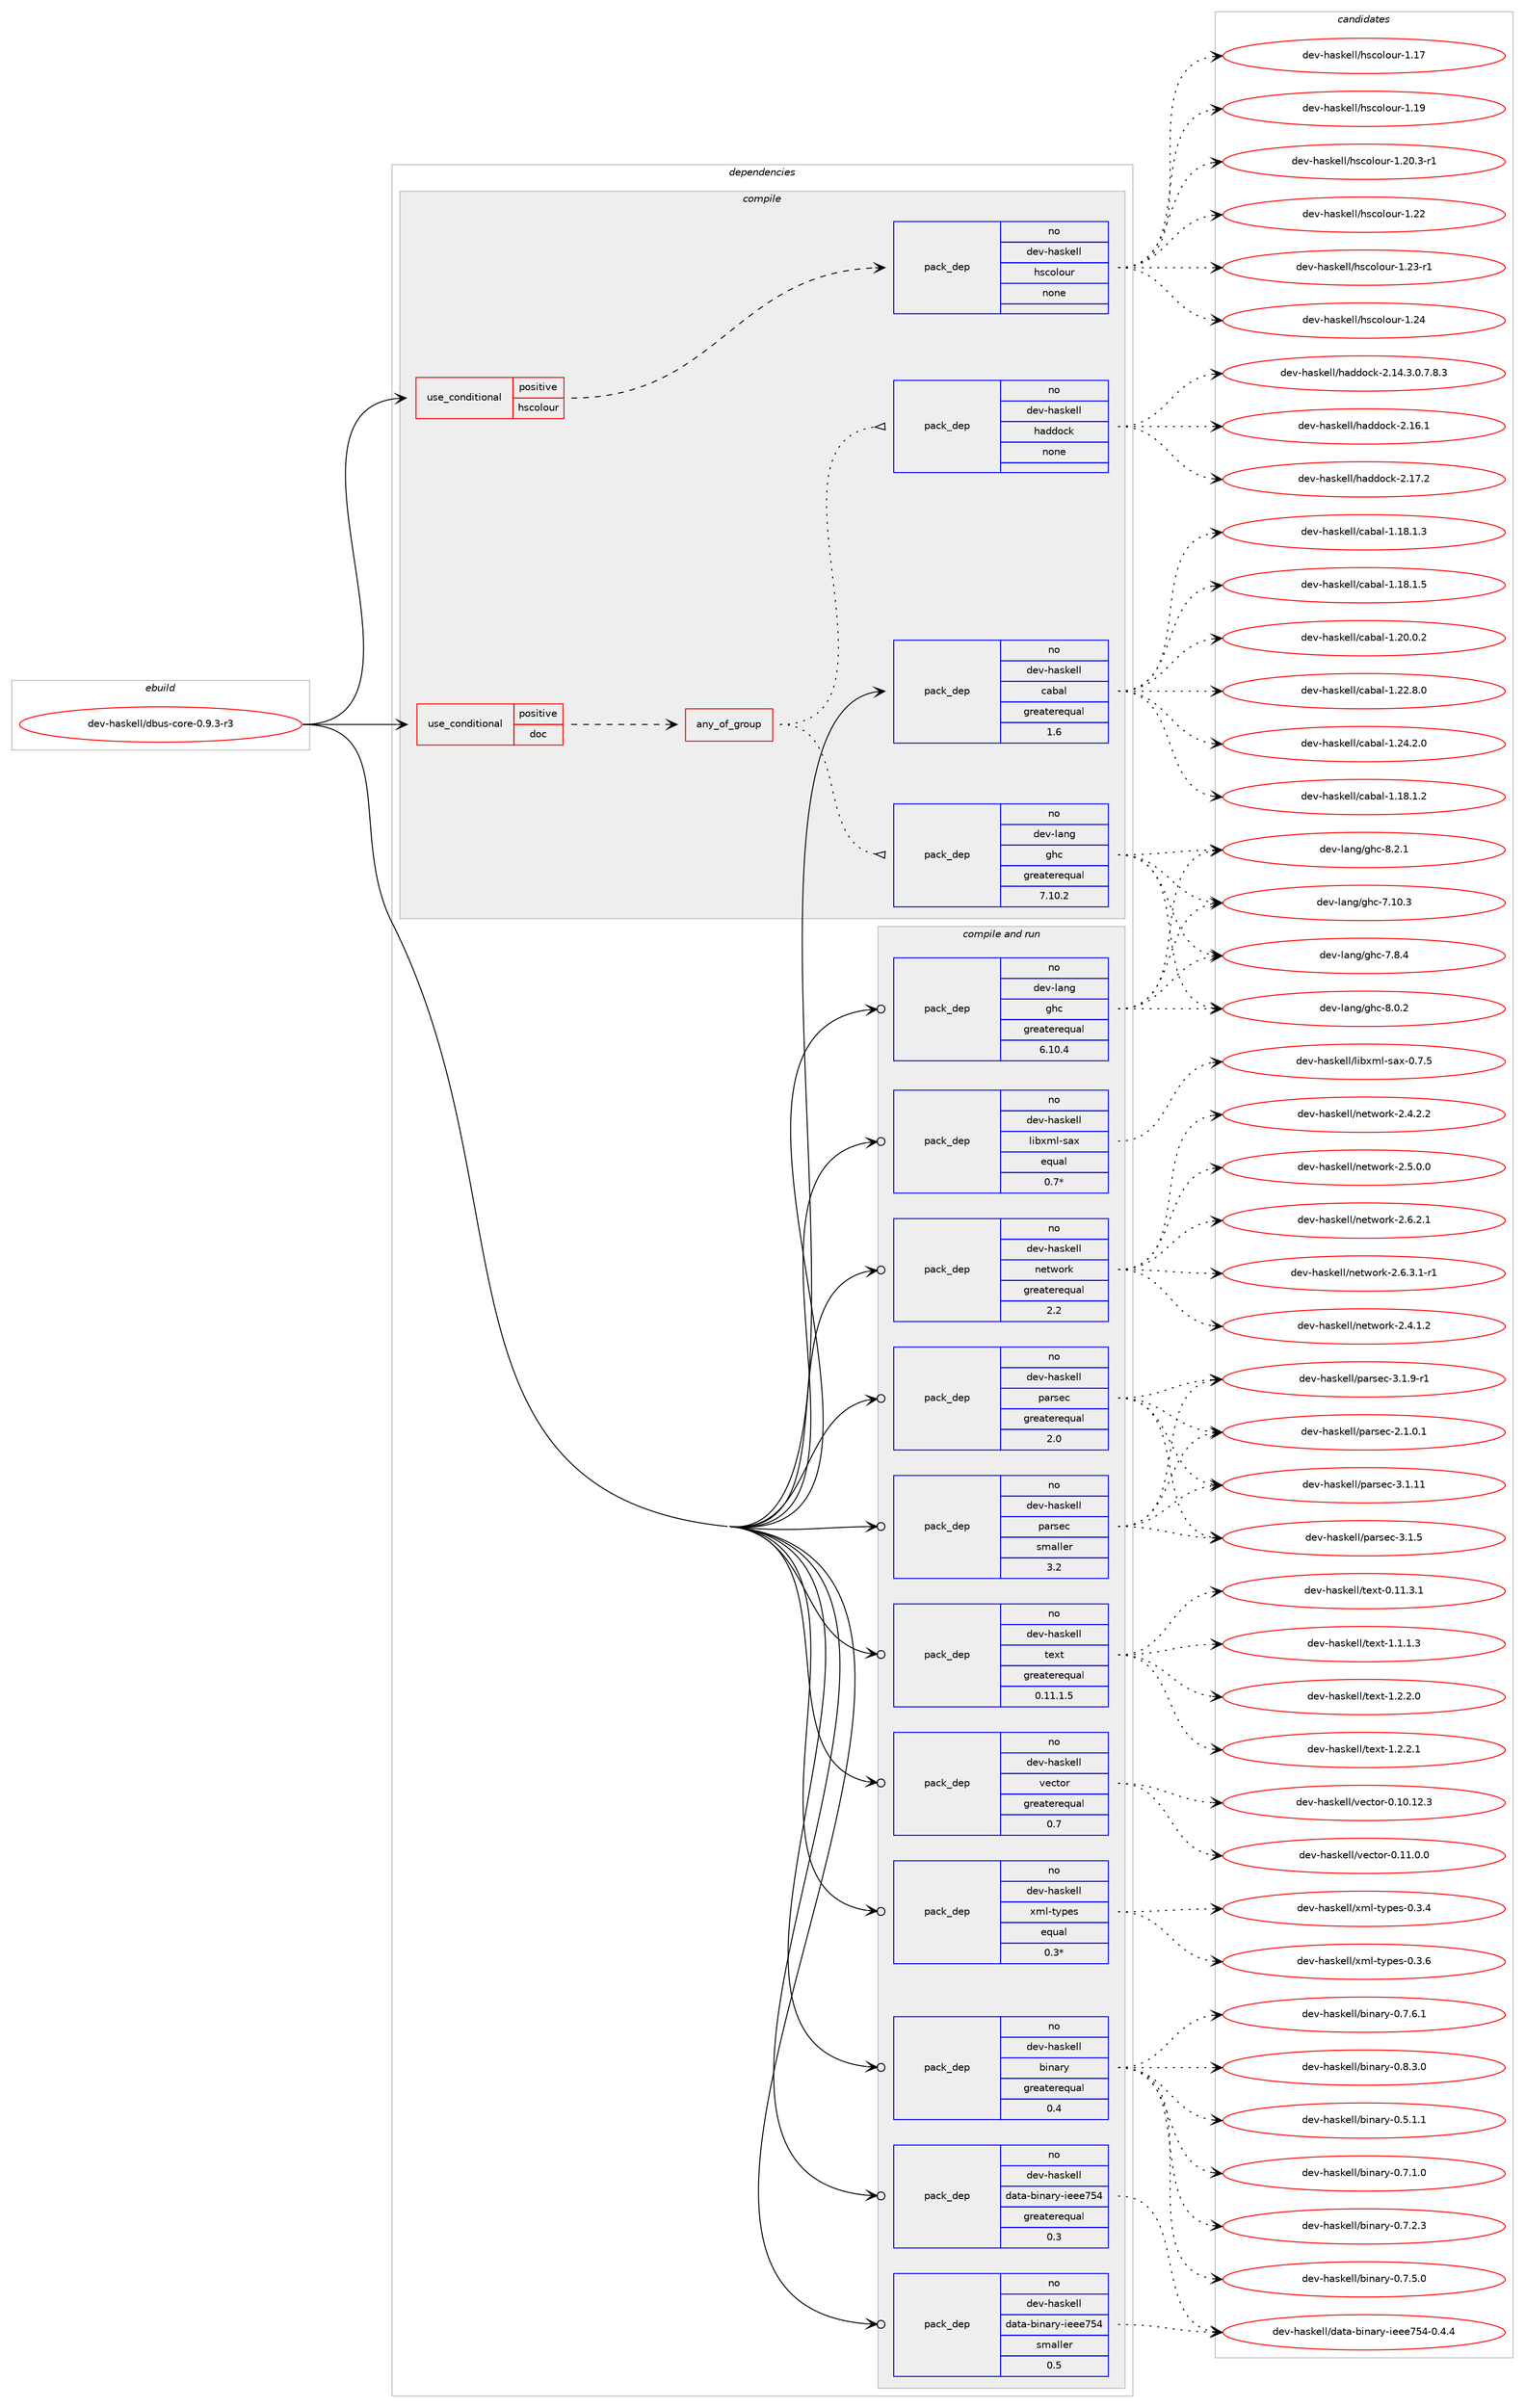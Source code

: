 digraph prolog {

# *************
# Graph options
# *************

newrank=true;
concentrate=true;
compound=true;
graph [rankdir=LR,fontname=Helvetica,fontsize=10,ranksep=1.5];#, ranksep=2.5, nodesep=0.2];
edge  [arrowhead=vee];
node  [fontname=Helvetica,fontsize=10];

# **********
# The ebuild
# **********

subgraph cluster_leftcol {
color=gray;
rank=same;
label=<<i>ebuild</i>>;
id [label="dev-haskell/dbus-core-0.9.3-r3", color=red, width=4, href="../dev-haskell/dbus-core-0.9.3-r3.svg"];
}

# ****************
# The dependencies
# ****************

subgraph cluster_midcol {
color=gray;
label=<<i>dependencies</i>>;
subgraph cluster_compile {
fillcolor="#eeeeee";
style=filled;
label=<<i>compile</i>>;
subgraph cond18656 {
dependency79147 [label=<<TABLE BORDER="0" CELLBORDER="1" CELLSPACING="0" CELLPADDING="4"><TR><TD ROWSPAN="3" CELLPADDING="10">use_conditional</TD></TR><TR><TD>positive</TD></TR><TR><TD>doc</TD></TR></TABLE>>, shape=none, color=red];
subgraph any1907 {
dependency79148 [label=<<TABLE BORDER="0" CELLBORDER="1" CELLSPACING="0" CELLPADDING="4"><TR><TD CELLPADDING="10">any_of_group</TD></TR></TABLE>>, shape=none, color=red];subgraph pack58554 {
dependency79149 [label=<<TABLE BORDER="0" CELLBORDER="1" CELLSPACING="0" CELLPADDING="4" WIDTH="220"><TR><TD ROWSPAN="6" CELLPADDING="30">pack_dep</TD></TR><TR><TD WIDTH="110">no</TD></TR><TR><TD>dev-haskell</TD></TR><TR><TD>haddock</TD></TR><TR><TD>none</TD></TR><TR><TD></TD></TR></TABLE>>, shape=none, color=blue];
}
dependency79148:e -> dependency79149:w [weight=20,style="dotted",arrowhead="oinv"];
subgraph pack58555 {
dependency79150 [label=<<TABLE BORDER="0" CELLBORDER="1" CELLSPACING="0" CELLPADDING="4" WIDTH="220"><TR><TD ROWSPAN="6" CELLPADDING="30">pack_dep</TD></TR><TR><TD WIDTH="110">no</TD></TR><TR><TD>dev-lang</TD></TR><TR><TD>ghc</TD></TR><TR><TD>greaterequal</TD></TR><TR><TD>7.10.2</TD></TR></TABLE>>, shape=none, color=blue];
}
dependency79148:e -> dependency79150:w [weight=20,style="dotted",arrowhead="oinv"];
}
dependency79147:e -> dependency79148:w [weight=20,style="dashed",arrowhead="vee"];
}
id:e -> dependency79147:w [weight=20,style="solid",arrowhead="vee"];
subgraph cond18657 {
dependency79151 [label=<<TABLE BORDER="0" CELLBORDER="1" CELLSPACING="0" CELLPADDING="4"><TR><TD ROWSPAN="3" CELLPADDING="10">use_conditional</TD></TR><TR><TD>positive</TD></TR><TR><TD>hscolour</TD></TR></TABLE>>, shape=none, color=red];
subgraph pack58556 {
dependency79152 [label=<<TABLE BORDER="0" CELLBORDER="1" CELLSPACING="0" CELLPADDING="4" WIDTH="220"><TR><TD ROWSPAN="6" CELLPADDING="30">pack_dep</TD></TR><TR><TD WIDTH="110">no</TD></TR><TR><TD>dev-haskell</TD></TR><TR><TD>hscolour</TD></TR><TR><TD>none</TD></TR><TR><TD></TD></TR></TABLE>>, shape=none, color=blue];
}
dependency79151:e -> dependency79152:w [weight=20,style="dashed",arrowhead="vee"];
}
id:e -> dependency79151:w [weight=20,style="solid",arrowhead="vee"];
subgraph pack58557 {
dependency79153 [label=<<TABLE BORDER="0" CELLBORDER="1" CELLSPACING="0" CELLPADDING="4" WIDTH="220"><TR><TD ROWSPAN="6" CELLPADDING="30">pack_dep</TD></TR><TR><TD WIDTH="110">no</TD></TR><TR><TD>dev-haskell</TD></TR><TR><TD>cabal</TD></TR><TR><TD>greaterequal</TD></TR><TR><TD>1.6</TD></TR></TABLE>>, shape=none, color=blue];
}
id:e -> dependency79153:w [weight=20,style="solid",arrowhead="vee"];
}
subgraph cluster_compileandrun {
fillcolor="#eeeeee";
style=filled;
label=<<i>compile and run</i>>;
subgraph pack58558 {
dependency79154 [label=<<TABLE BORDER="0" CELLBORDER="1" CELLSPACING="0" CELLPADDING="4" WIDTH="220"><TR><TD ROWSPAN="6" CELLPADDING="30">pack_dep</TD></TR><TR><TD WIDTH="110">no</TD></TR><TR><TD>dev-haskell</TD></TR><TR><TD>binary</TD></TR><TR><TD>greaterequal</TD></TR><TR><TD>0.4</TD></TR></TABLE>>, shape=none, color=blue];
}
id:e -> dependency79154:w [weight=20,style="solid",arrowhead="odotvee"];
subgraph pack58559 {
dependency79155 [label=<<TABLE BORDER="0" CELLBORDER="1" CELLSPACING="0" CELLPADDING="4" WIDTH="220"><TR><TD ROWSPAN="6" CELLPADDING="30">pack_dep</TD></TR><TR><TD WIDTH="110">no</TD></TR><TR><TD>dev-haskell</TD></TR><TR><TD>data-binary-ieee754</TD></TR><TR><TD>greaterequal</TD></TR><TR><TD>0.3</TD></TR></TABLE>>, shape=none, color=blue];
}
id:e -> dependency79155:w [weight=20,style="solid",arrowhead="odotvee"];
subgraph pack58560 {
dependency79156 [label=<<TABLE BORDER="0" CELLBORDER="1" CELLSPACING="0" CELLPADDING="4" WIDTH="220"><TR><TD ROWSPAN="6" CELLPADDING="30">pack_dep</TD></TR><TR><TD WIDTH="110">no</TD></TR><TR><TD>dev-haskell</TD></TR><TR><TD>data-binary-ieee754</TD></TR><TR><TD>smaller</TD></TR><TR><TD>0.5</TD></TR></TABLE>>, shape=none, color=blue];
}
id:e -> dependency79156:w [weight=20,style="solid",arrowhead="odotvee"];
subgraph pack58561 {
dependency79157 [label=<<TABLE BORDER="0" CELLBORDER="1" CELLSPACING="0" CELLPADDING="4" WIDTH="220"><TR><TD ROWSPAN="6" CELLPADDING="30">pack_dep</TD></TR><TR><TD WIDTH="110">no</TD></TR><TR><TD>dev-haskell</TD></TR><TR><TD>libxml-sax</TD></TR><TR><TD>equal</TD></TR><TR><TD>0.7*</TD></TR></TABLE>>, shape=none, color=blue];
}
id:e -> dependency79157:w [weight=20,style="solid",arrowhead="odotvee"];
subgraph pack58562 {
dependency79158 [label=<<TABLE BORDER="0" CELLBORDER="1" CELLSPACING="0" CELLPADDING="4" WIDTH="220"><TR><TD ROWSPAN="6" CELLPADDING="30">pack_dep</TD></TR><TR><TD WIDTH="110">no</TD></TR><TR><TD>dev-haskell</TD></TR><TR><TD>network</TD></TR><TR><TD>greaterequal</TD></TR><TR><TD>2.2</TD></TR></TABLE>>, shape=none, color=blue];
}
id:e -> dependency79158:w [weight=20,style="solid",arrowhead="odotvee"];
subgraph pack58563 {
dependency79159 [label=<<TABLE BORDER="0" CELLBORDER="1" CELLSPACING="0" CELLPADDING="4" WIDTH="220"><TR><TD ROWSPAN="6" CELLPADDING="30">pack_dep</TD></TR><TR><TD WIDTH="110">no</TD></TR><TR><TD>dev-haskell</TD></TR><TR><TD>parsec</TD></TR><TR><TD>greaterequal</TD></TR><TR><TD>2.0</TD></TR></TABLE>>, shape=none, color=blue];
}
id:e -> dependency79159:w [weight=20,style="solid",arrowhead="odotvee"];
subgraph pack58564 {
dependency79160 [label=<<TABLE BORDER="0" CELLBORDER="1" CELLSPACING="0" CELLPADDING="4" WIDTH="220"><TR><TD ROWSPAN="6" CELLPADDING="30">pack_dep</TD></TR><TR><TD WIDTH="110">no</TD></TR><TR><TD>dev-haskell</TD></TR><TR><TD>parsec</TD></TR><TR><TD>smaller</TD></TR><TR><TD>3.2</TD></TR></TABLE>>, shape=none, color=blue];
}
id:e -> dependency79160:w [weight=20,style="solid",arrowhead="odotvee"];
subgraph pack58565 {
dependency79161 [label=<<TABLE BORDER="0" CELLBORDER="1" CELLSPACING="0" CELLPADDING="4" WIDTH="220"><TR><TD ROWSPAN="6" CELLPADDING="30">pack_dep</TD></TR><TR><TD WIDTH="110">no</TD></TR><TR><TD>dev-haskell</TD></TR><TR><TD>text</TD></TR><TR><TD>greaterequal</TD></TR><TR><TD>0.11.1.5</TD></TR></TABLE>>, shape=none, color=blue];
}
id:e -> dependency79161:w [weight=20,style="solid",arrowhead="odotvee"];
subgraph pack58566 {
dependency79162 [label=<<TABLE BORDER="0" CELLBORDER="1" CELLSPACING="0" CELLPADDING="4" WIDTH="220"><TR><TD ROWSPAN="6" CELLPADDING="30">pack_dep</TD></TR><TR><TD WIDTH="110">no</TD></TR><TR><TD>dev-haskell</TD></TR><TR><TD>vector</TD></TR><TR><TD>greaterequal</TD></TR><TR><TD>0.7</TD></TR></TABLE>>, shape=none, color=blue];
}
id:e -> dependency79162:w [weight=20,style="solid",arrowhead="odotvee"];
subgraph pack58567 {
dependency79163 [label=<<TABLE BORDER="0" CELLBORDER="1" CELLSPACING="0" CELLPADDING="4" WIDTH="220"><TR><TD ROWSPAN="6" CELLPADDING="30">pack_dep</TD></TR><TR><TD WIDTH="110">no</TD></TR><TR><TD>dev-haskell</TD></TR><TR><TD>xml-types</TD></TR><TR><TD>equal</TD></TR><TR><TD>0.3*</TD></TR></TABLE>>, shape=none, color=blue];
}
id:e -> dependency79163:w [weight=20,style="solid",arrowhead="odotvee"];
subgraph pack58568 {
dependency79164 [label=<<TABLE BORDER="0" CELLBORDER="1" CELLSPACING="0" CELLPADDING="4" WIDTH="220"><TR><TD ROWSPAN="6" CELLPADDING="30">pack_dep</TD></TR><TR><TD WIDTH="110">no</TD></TR><TR><TD>dev-lang</TD></TR><TR><TD>ghc</TD></TR><TR><TD>greaterequal</TD></TR><TR><TD>6.10.4</TD></TR></TABLE>>, shape=none, color=blue];
}
id:e -> dependency79164:w [weight=20,style="solid",arrowhead="odotvee"];
}
subgraph cluster_run {
fillcolor="#eeeeee";
style=filled;
label=<<i>run</i>>;
}
}

# **************
# The candidates
# **************

subgraph cluster_choices {
rank=same;
color=gray;
label=<<i>candidates</i>>;

subgraph choice58554 {
color=black;
nodesep=1;
choice1001011184510497115107101108108471049710010011199107455046495246514648465546564651 [label="dev-haskell/haddock-2.14.3.0.7.8.3", color=red, width=4,href="../dev-haskell/haddock-2.14.3.0.7.8.3.svg"];
choice100101118451049711510710110810847104971001001119910745504649544649 [label="dev-haskell/haddock-2.16.1", color=red, width=4,href="../dev-haskell/haddock-2.16.1.svg"];
choice100101118451049711510710110810847104971001001119910745504649554650 [label="dev-haskell/haddock-2.17.2", color=red, width=4,href="../dev-haskell/haddock-2.17.2.svg"];
dependency79149:e -> choice1001011184510497115107101108108471049710010011199107455046495246514648465546564651:w [style=dotted,weight="100"];
dependency79149:e -> choice100101118451049711510710110810847104971001001119910745504649544649:w [style=dotted,weight="100"];
dependency79149:e -> choice100101118451049711510710110810847104971001001119910745504649554650:w [style=dotted,weight="100"];
}
subgraph choice58555 {
color=black;
nodesep=1;
choice1001011184510897110103471031049945554649484651 [label="dev-lang/ghc-7.10.3", color=red, width=4,href="../dev-lang/ghc-7.10.3.svg"];
choice10010111845108971101034710310499455546564652 [label="dev-lang/ghc-7.8.4", color=red, width=4,href="../dev-lang/ghc-7.8.4.svg"];
choice10010111845108971101034710310499455646484650 [label="dev-lang/ghc-8.0.2", color=red, width=4,href="../dev-lang/ghc-8.0.2.svg"];
choice10010111845108971101034710310499455646504649 [label="dev-lang/ghc-8.2.1", color=red, width=4,href="../dev-lang/ghc-8.2.1.svg"];
dependency79150:e -> choice1001011184510897110103471031049945554649484651:w [style=dotted,weight="100"];
dependency79150:e -> choice10010111845108971101034710310499455546564652:w [style=dotted,weight="100"];
dependency79150:e -> choice10010111845108971101034710310499455646484650:w [style=dotted,weight="100"];
dependency79150:e -> choice10010111845108971101034710310499455646504649:w [style=dotted,weight="100"];
}
subgraph choice58556 {
color=black;
nodesep=1;
choice100101118451049711510710110810847104115991111081111171144549464955 [label="dev-haskell/hscolour-1.17", color=red, width=4,href="../dev-haskell/hscolour-1.17.svg"];
choice100101118451049711510710110810847104115991111081111171144549464957 [label="dev-haskell/hscolour-1.19", color=red, width=4,href="../dev-haskell/hscolour-1.19.svg"];
choice10010111845104971151071011081084710411599111108111117114454946504846514511449 [label="dev-haskell/hscolour-1.20.3-r1", color=red, width=4,href="../dev-haskell/hscolour-1.20.3-r1.svg"];
choice100101118451049711510710110810847104115991111081111171144549465050 [label="dev-haskell/hscolour-1.22", color=red, width=4,href="../dev-haskell/hscolour-1.22.svg"];
choice1001011184510497115107101108108471041159911110811111711445494650514511449 [label="dev-haskell/hscolour-1.23-r1", color=red, width=4,href="../dev-haskell/hscolour-1.23-r1.svg"];
choice100101118451049711510710110810847104115991111081111171144549465052 [label="dev-haskell/hscolour-1.24", color=red, width=4,href="../dev-haskell/hscolour-1.24.svg"];
dependency79152:e -> choice100101118451049711510710110810847104115991111081111171144549464955:w [style=dotted,weight="100"];
dependency79152:e -> choice100101118451049711510710110810847104115991111081111171144549464957:w [style=dotted,weight="100"];
dependency79152:e -> choice10010111845104971151071011081084710411599111108111117114454946504846514511449:w [style=dotted,weight="100"];
dependency79152:e -> choice100101118451049711510710110810847104115991111081111171144549465050:w [style=dotted,weight="100"];
dependency79152:e -> choice1001011184510497115107101108108471041159911110811111711445494650514511449:w [style=dotted,weight="100"];
dependency79152:e -> choice100101118451049711510710110810847104115991111081111171144549465052:w [style=dotted,weight="100"];
}
subgraph choice58557 {
color=black;
nodesep=1;
choice10010111845104971151071011081084799979897108454946495646494650 [label="dev-haskell/cabal-1.18.1.2", color=red, width=4,href="../dev-haskell/cabal-1.18.1.2.svg"];
choice10010111845104971151071011081084799979897108454946495646494651 [label="dev-haskell/cabal-1.18.1.3", color=red, width=4,href="../dev-haskell/cabal-1.18.1.3.svg"];
choice10010111845104971151071011081084799979897108454946495646494653 [label="dev-haskell/cabal-1.18.1.5", color=red, width=4,href="../dev-haskell/cabal-1.18.1.5.svg"];
choice10010111845104971151071011081084799979897108454946504846484650 [label="dev-haskell/cabal-1.20.0.2", color=red, width=4,href="../dev-haskell/cabal-1.20.0.2.svg"];
choice10010111845104971151071011081084799979897108454946505046564648 [label="dev-haskell/cabal-1.22.8.0", color=red, width=4,href="../dev-haskell/cabal-1.22.8.0.svg"];
choice10010111845104971151071011081084799979897108454946505246504648 [label="dev-haskell/cabal-1.24.2.0", color=red, width=4,href="../dev-haskell/cabal-1.24.2.0.svg"];
dependency79153:e -> choice10010111845104971151071011081084799979897108454946495646494650:w [style=dotted,weight="100"];
dependency79153:e -> choice10010111845104971151071011081084799979897108454946495646494651:w [style=dotted,weight="100"];
dependency79153:e -> choice10010111845104971151071011081084799979897108454946495646494653:w [style=dotted,weight="100"];
dependency79153:e -> choice10010111845104971151071011081084799979897108454946504846484650:w [style=dotted,weight="100"];
dependency79153:e -> choice10010111845104971151071011081084799979897108454946505046564648:w [style=dotted,weight="100"];
dependency79153:e -> choice10010111845104971151071011081084799979897108454946505246504648:w [style=dotted,weight="100"];
}
subgraph choice58558 {
color=black;
nodesep=1;
choice10010111845104971151071011081084798105110971141214548465346494649 [label="dev-haskell/binary-0.5.1.1", color=red, width=4,href="../dev-haskell/binary-0.5.1.1.svg"];
choice10010111845104971151071011081084798105110971141214548465546494648 [label="dev-haskell/binary-0.7.1.0", color=red, width=4,href="../dev-haskell/binary-0.7.1.0.svg"];
choice10010111845104971151071011081084798105110971141214548465546504651 [label="dev-haskell/binary-0.7.2.3", color=red, width=4,href="../dev-haskell/binary-0.7.2.3.svg"];
choice10010111845104971151071011081084798105110971141214548465546534648 [label="dev-haskell/binary-0.7.5.0", color=red, width=4,href="../dev-haskell/binary-0.7.5.0.svg"];
choice10010111845104971151071011081084798105110971141214548465546544649 [label="dev-haskell/binary-0.7.6.1", color=red, width=4,href="../dev-haskell/binary-0.7.6.1.svg"];
choice10010111845104971151071011081084798105110971141214548465646514648 [label="dev-haskell/binary-0.8.3.0", color=red, width=4,href="../dev-haskell/binary-0.8.3.0.svg"];
dependency79154:e -> choice10010111845104971151071011081084798105110971141214548465346494649:w [style=dotted,weight="100"];
dependency79154:e -> choice10010111845104971151071011081084798105110971141214548465546494648:w [style=dotted,weight="100"];
dependency79154:e -> choice10010111845104971151071011081084798105110971141214548465546504651:w [style=dotted,weight="100"];
dependency79154:e -> choice10010111845104971151071011081084798105110971141214548465546534648:w [style=dotted,weight="100"];
dependency79154:e -> choice10010111845104971151071011081084798105110971141214548465546544649:w [style=dotted,weight="100"];
dependency79154:e -> choice10010111845104971151071011081084798105110971141214548465646514648:w [style=dotted,weight="100"];
}
subgraph choice58559 {
color=black;
nodesep=1;
choice100101118451049711510710110810847100971169745981051109711412145105101101101555352454846524652 [label="dev-haskell/data-binary-ieee754-0.4.4", color=red, width=4,href="../dev-haskell/data-binary-ieee754-0.4.4.svg"];
dependency79155:e -> choice100101118451049711510710110810847100971169745981051109711412145105101101101555352454846524652:w [style=dotted,weight="100"];
}
subgraph choice58560 {
color=black;
nodesep=1;
choice100101118451049711510710110810847100971169745981051109711412145105101101101555352454846524652 [label="dev-haskell/data-binary-ieee754-0.4.4", color=red, width=4,href="../dev-haskell/data-binary-ieee754-0.4.4.svg"];
dependency79156:e -> choice100101118451049711510710110810847100971169745981051109711412145105101101101555352454846524652:w [style=dotted,weight="100"];
}
subgraph choice58561 {
color=black;
nodesep=1;
choice100101118451049711510710110810847108105981201091084511597120454846554653 [label="dev-haskell/libxml-sax-0.7.5", color=red, width=4,href="../dev-haskell/libxml-sax-0.7.5.svg"];
dependency79157:e -> choice100101118451049711510710110810847108105981201091084511597120454846554653:w [style=dotted,weight="100"];
}
subgraph choice58562 {
color=black;
nodesep=1;
choice1001011184510497115107101108108471101011161191111141074550465246494650 [label="dev-haskell/network-2.4.1.2", color=red, width=4,href="../dev-haskell/network-2.4.1.2.svg"];
choice1001011184510497115107101108108471101011161191111141074550465246504650 [label="dev-haskell/network-2.4.2.2", color=red, width=4,href="../dev-haskell/network-2.4.2.2.svg"];
choice1001011184510497115107101108108471101011161191111141074550465346484648 [label="dev-haskell/network-2.5.0.0", color=red, width=4,href="../dev-haskell/network-2.5.0.0.svg"];
choice1001011184510497115107101108108471101011161191111141074550465446504649 [label="dev-haskell/network-2.6.2.1", color=red, width=4,href="../dev-haskell/network-2.6.2.1.svg"];
choice10010111845104971151071011081084711010111611911111410745504654465146494511449 [label="dev-haskell/network-2.6.3.1-r1", color=red, width=4,href="../dev-haskell/network-2.6.3.1-r1.svg"];
dependency79158:e -> choice1001011184510497115107101108108471101011161191111141074550465246494650:w [style=dotted,weight="100"];
dependency79158:e -> choice1001011184510497115107101108108471101011161191111141074550465246504650:w [style=dotted,weight="100"];
dependency79158:e -> choice1001011184510497115107101108108471101011161191111141074550465346484648:w [style=dotted,weight="100"];
dependency79158:e -> choice1001011184510497115107101108108471101011161191111141074550465446504649:w [style=dotted,weight="100"];
dependency79158:e -> choice10010111845104971151071011081084711010111611911111410745504654465146494511449:w [style=dotted,weight="100"];
}
subgraph choice58563 {
color=black;
nodesep=1;
choice10010111845104971151071011081084711297114115101994550464946484649 [label="dev-haskell/parsec-2.1.0.1", color=red, width=4,href="../dev-haskell/parsec-2.1.0.1.svg"];
choice100101118451049711510710110810847112971141151019945514649464949 [label="dev-haskell/parsec-3.1.11", color=red, width=4,href="../dev-haskell/parsec-3.1.11.svg"];
choice1001011184510497115107101108108471129711411510199455146494653 [label="dev-haskell/parsec-3.1.5", color=red, width=4,href="../dev-haskell/parsec-3.1.5.svg"];
choice10010111845104971151071011081084711297114115101994551464946574511449 [label="dev-haskell/parsec-3.1.9-r1", color=red, width=4,href="../dev-haskell/parsec-3.1.9-r1.svg"];
dependency79159:e -> choice10010111845104971151071011081084711297114115101994550464946484649:w [style=dotted,weight="100"];
dependency79159:e -> choice100101118451049711510710110810847112971141151019945514649464949:w [style=dotted,weight="100"];
dependency79159:e -> choice1001011184510497115107101108108471129711411510199455146494653:w [style=dotted,weight="100"];
dependency79159:e -> choice10010111845104971151071011081084711297114115101994551464946574511449:w [style=dotted,weight="100"];
}
subgraph choice58564 {
color=black;
nodesep=1;
choice10010111845104971151071011081084711297114115101994550464946484649 [label="dev-haskell/parsec-2.1.0.1", color=red, width=4,href="../dev-haskell/parsec-2.1.0.1.svg"];
choice100101118451049711510710110810847112971141151019945514649464949 [label="dev-haskell/parsec-3.1.11", color=red, width=4,href="../dev-haskell/parsec-3.1.11.svg"];
choice1001011184510497115107101108108471129711411510199455146494653 [label="dev-haskell/parsec-3.1.5", color=red, width=4,href="../dev-haskell/parsec-3.1.5.svg"];
choice10010111845104971151071011081084711297114115101994551464946574511449 [label="dev-haskell/parsec-3.1.9-r1", color=red, width=4,href="../dev-haskell/parsec-3.1.9-r1.svg"];
dependency79160:e -> choice10010111845104971151071011081084711297114115101994550464946484649:w [style=dotted,weight="100"];
dependency79160:e -> choice100101118451049711510710110810847112971141151019945514649464949:w [style=dotted,weight="100"];
dependency79160:e -> choice1001011184510497115107101108108471129711411510199455146494653:w [style=dotted,weight="100"];
dependency79160:e -> choice10010111845104971151071011081084711297114115101994551464946574511449:w [style=dotted,weight="100"];
}
subgraph choice58565 {
color=black;
nodesep=1;
choice100101118451049711510710110810847116101120116454846494946514649 [label="dev-haskell/text-0.11.3.1", color=red, width=4,href="../dev-haskell/text-0.11.3.1.svg"];
choice1001011184510497115107101108108471161011201164549464946494651 [label="dev-haskell/text-1.1.1.3", color=red, width=4,href="../dev-haskell/text-1.1.1.3.svg"];
choice1001011184510497115107101108108471161011201164549465046504648 [label="dev-haskell/text-1.2.2.0", color=red, width=4,href="../dev-haskell/text-1.2.2.0.svg"];
choice1001011184510497115107101108108471161011201164549465046504649 [label="dev-haskell/text-1.2.2.1", color=red, width=4,href="../dev-haskell/text-1.2.2.1.svg"];
dependency79161:e -> choice100101118451049711510710110810847116101120116454846494946514649:w [style=dotted,weight="100"];
dependency79161:e -> choice1001011184510497115107101108108471161011201164549464946494651:w [style=dotted,weight="100"];
dependency79161:e -> choice1001011184510497115107101108108471161011201164549465046504648:w [style=dotted,weight="100"];
dependency79161:e -> choice1001011184510497115107101108108471161011201164549465046504649:w [style=dotted,weight="100"];
}
subgraph choice58566 {
color=black;
nodesep=1;
choice1001011184510497115107101108108471181019911611111445484649484649504651 [label="dev-haskell/vector-0.10.12.3", color=red, width=4,href="../dev-haskell/vector-0.10.12.3.svg"];
choice10010111845104971151071011081084711810199116111114454846494946484648 [label="dev-haskell/vector-0.11.0.0", color=red, width=4,href="../dev-haskell/vector-0.11.0.0.svg"];
dependency79162:e -> choice1001011184510497115107101108108471181019911611111445484649484649504651:w [style=dotted,weight="100"];
dependency79162:e -> choice10010111845104971151071011081084711810199116111114454846494946484648:w [style=dotted,weight="100"];
}
subgraph choice58567 {
color=black;
nodesep=1;
choice10010111845104971151071011081084712010910845116121112101115454846514652 [label="dev-haskell/xml-types-0.3.4", color=red, width=4,href="../dev-haskell/xml-types-0.3.4.svg"];
choice10010111845104971151071011081084712010910845116121112101115454846514654 [label="dev-haskell/xml-types-0.3.6", color=red, width=4,href="../dev-haskell/xml-types-0.3.6.svg"];
dependency79163:e -> choice10010111845104971151071011081084712010910845116121112101115454846514652:w [style=dotted,weight="100"];
dependency79163:e -> choice10010111845104971151071011081084712010910845116121112101115454846514654:w [style=dotted,weight="100"];
}
subgraph choice58568 {
color=black;
nodesep=1;
choice1001011184510897110103471031049945554649484651 [label="dev-lang/ghc-7.10.3", color=red, width=4,href="../dev-lang/ghc-7.10.3.svg"];
choice10010111845108971101034710310499455546564652 [label="dev-lang/ghc-7.8.4", color=red, width=4,href="../dev-lang/ghc-7.8.4.svg"];
choice10010111845108971101034710310499455646484650 [label="dev-lang/ghc-8.0.2", color=red, width=4,href="../dev-lang/ghc-8.0.2.svg"];
choice10010111845108971101034710310499455646504649 [label="dev-lang/ghc-8.2.1", color=red, width=4,href="../dev-lang/ghc-8.2.1.svg"];
dependency79164:e -> choice1001011184510897110103471031049945554649484651:w [style=dotted,weight="100"];
dependency79164:e -> choice10010111845108971101034710310499455546564652:w [style=dotted,weight="100"];
dependency79164:e -> choice10010111845108971101034710310499455646484650:w [style=dotted,weight="100"];
dependency79164:e -> choice10010111845108971101034710310499455646504649:w [style=dotted,weight="100"];
}
}

}
